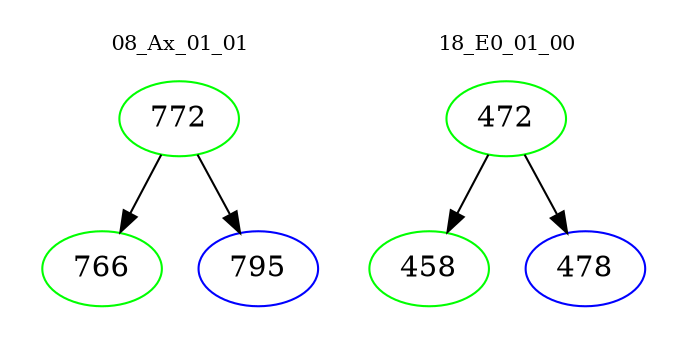 digraph{
subgraph cluster_0 {
color = white
label = "08_Ax_01_01";
fontsize=10;
T0_772 [label="772", color="green"]
T0_772 -> T0_766 [color="black"]
T0_766 [label="766", color="green"]
T0_772 -> T0_795 [color="black"]
T0_795 [label="795", color="blue"]
}
subgraph cluster_1 {
color = white
label = "18_E0_01_00";
fontsize=10;
T1_472 [label="472", color="green"]
T1_472 -> T1_458 [color="black"]
T1_458 [label="458", color="green"]
T1_472 -> T1_478 [color="black"]
T1_478 [label="478", color="blue"]
}
}
